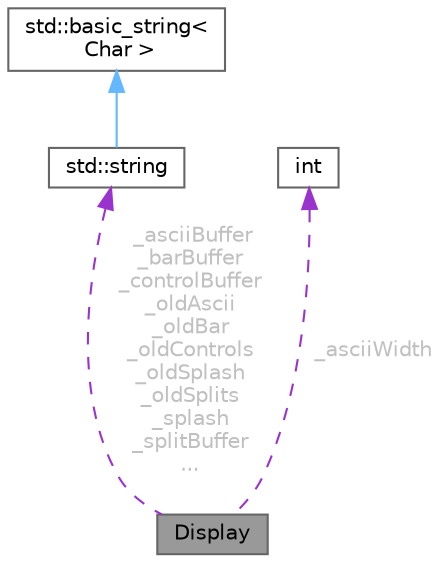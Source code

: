 digraph "Display"
{
 // INTERACTIVE_SVG=YES
 // LATEX_PDF_SIZE
  bgcolor="transparent";
  edge [fontname=Helvetica,fontsize=10,labelfontname=Helvetica,labelfontsize=10];
  node [fontname=Helvetica,fontsize=10,shape=box,height=0.2,width=0.4];
  Node1 [id="Node000001",label="Display",height=0.2,width=0.4,color="gray40", fillcolor="grey60", style="filled", fontcolor="black",tooltip="The Display class manages the visual representation and interaction logic for timers,..."];
  Node2 -> Node1 [id="edge1_Node000001_Node000002",dir="back",color="darkorchid3",style="dashed",tooltip=" ",label=" _asciiBuffer\n_barBuffer\n_controlBuffer\n_oldAscii\n_oldBar\n_oldControls\n_oldSplash\n_oldSplits\n_splash\n_splitBuffer\n...",fontcolor="grey" ];
  Node2 [id="Node000002",label="std::string",height=0.2,width=0.4,color="gray40", fillcolor="white", style="filled",tooltip=" "];
  Node3 -> Node2 [id="edge2_Node000002_Node000003",dir="back",color="steelblue1",style="solid",tooltip=" "];
  Node3 [id="Node000003",label="std::basic_string\<\l Char \>",height=0.2,width=0.4,color="gray40", fillcolor="white", style="filled",tooltip=" "];
  Node4 -> Node1 [id="edge3_Node000001_Node000004",dir="back",color="darkorchid3",style="dashed",tooltip=" ",label=" _asciiWidth",fontcolor="grey" ];
  Node4 [id="Node000004",label="int",height=0.2,width=0.4,color="gray40", fillcolor="white", style="filled",tooltip=" "];
}

